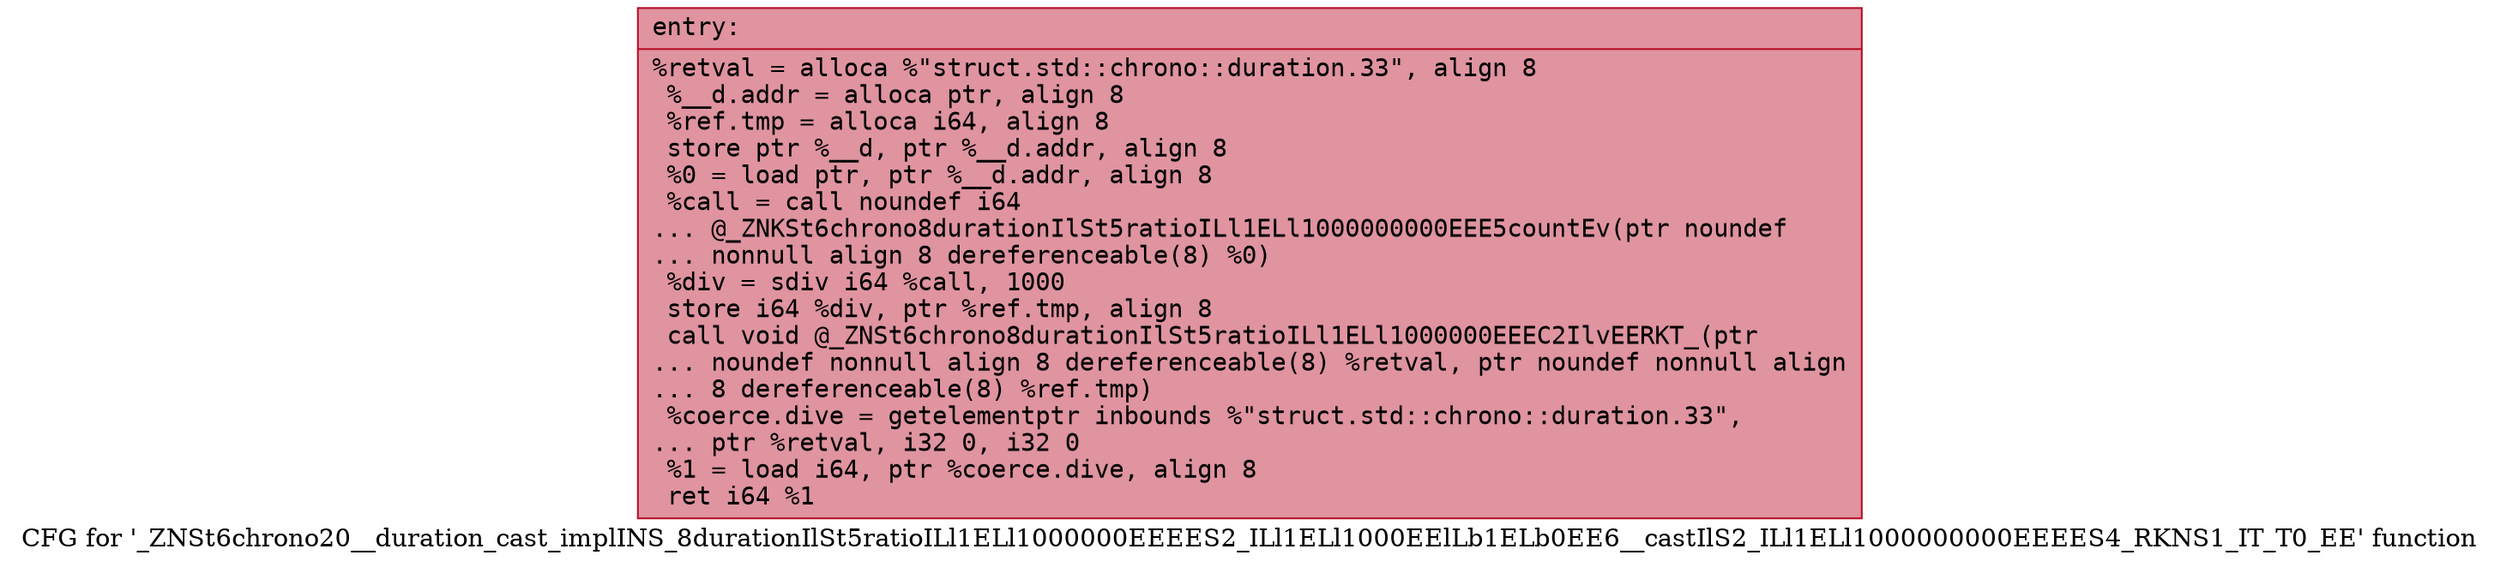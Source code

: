 digraph "CFG for '_ZNSt6chrono20__duration_cast_implINS_8durationIlSt5ratioILl1ELl1000000EEEES2_ILl1ELl1000EElLb1ELb0EE6__castIlS2_ILl1ELl1000000000EEEES4_RKNS1_IT_T0_EE' function" {
	label="CFG for '_ZNSt6chrono20__duration_cast_implINS_8durationIlSt5ratioILl1ELl1000000EEEES2_ILl1ELl1000EElLb1ELb0EE6__castIlS2_ILl1ELl1000000000EEEES4_RKNS1_IT_T0_EE' function";

	Node0x556c3c7d42b0 [shape=record,color="#b70d28ff", style=filled, fillcolor="#b70d2870" fontname="Courier",label="{entry:\l|  %retval = alloca %\"struct.std::chrono::duration.33\", align 8\l  %__d.addr = alloca ptr, align 8\l  %ref.tmp = alloca i64, align 8\l  store ptr %__d, ptr %__d.addr, align 8\l  %0 = load ptr, ptr %__d.addr, align 8\l  %call = call noundef i64\l... @_ZNKSt6chrono8durationIlSt5ratioILl1ELl1000000000EEE5countEv(ptr noundef\l... nonnull align 8 dereferenceable(8) %0)\l  %div = sdiv i64 %call, 1000\l  store i64 %div, ptr %ref.tmp, align 8\l  call void @_ZNSt6chrono8durationIlSt5ratioILl1ELl1000000EEEC2IlvEERKT_(ptr\l... noundef nonnull align 8 dereferenceable(8) %retval, ptr noundef nonnull align\l... 8 dereferenceable(8) %ref.tmp)\l  %coerce.dive = getelementptr inbounds %\"struct.std::chrono::duration.33\",\l... ptr %retval, i32 0, i32 0\l  %1 = load i64, ptr %coerce.dive, align 8\l  ret i64 %1\l}"];
}
